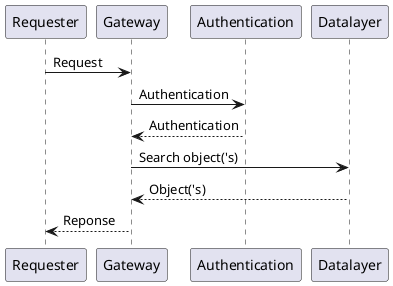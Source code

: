 @startuml
Requester -> Gateway: Request
Gateway -> Authentication  : Authentication
Authentication --> Gateway  : Authentication
Gateway -> Datalayer : Search object('s)
Datalayer --> Gateway: Object('s)
Gateway --> Requester: Reponse
@enduml